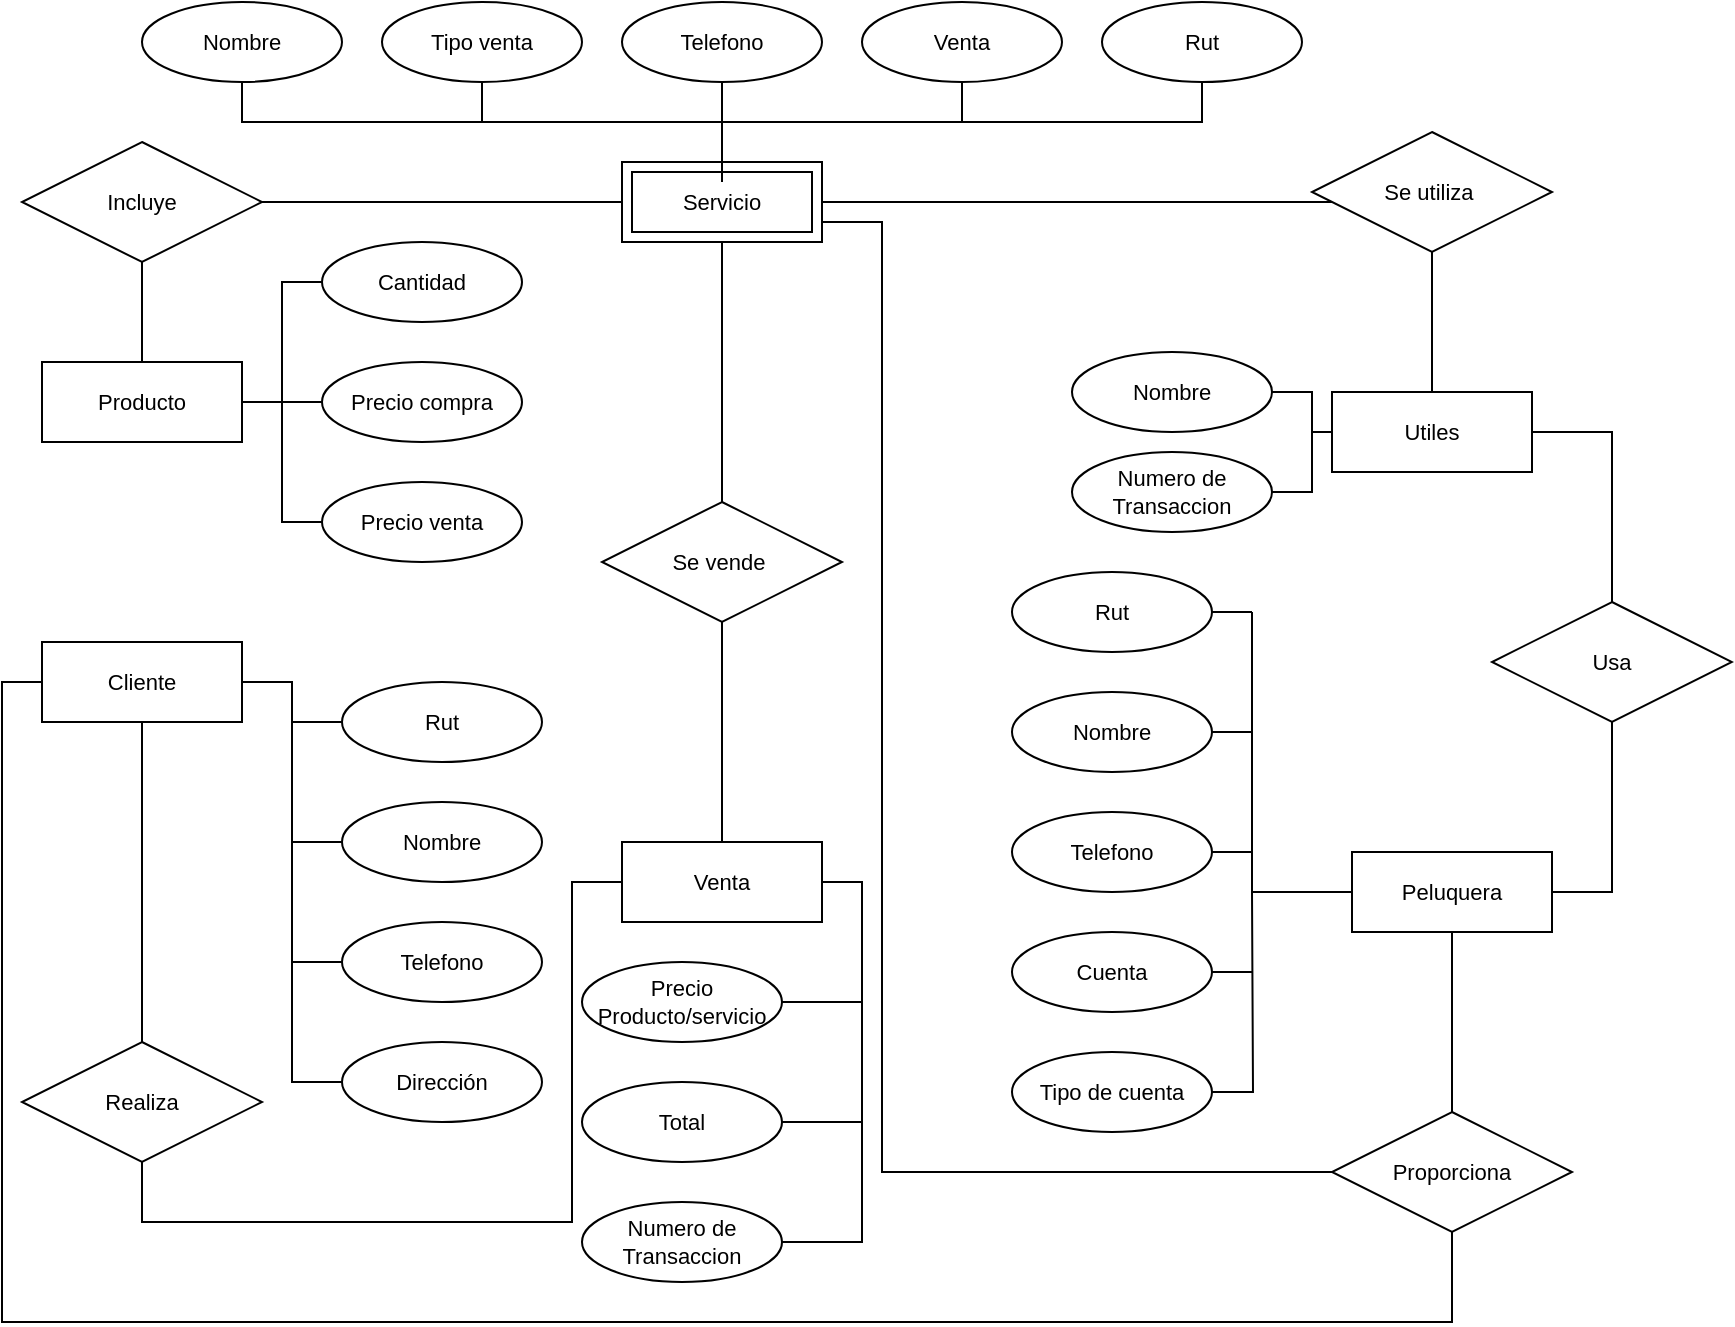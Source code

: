 <mxfile version="21.1.8" type="device">
  <diagram id="R2lEEEUBdFMjLlhIrx00" name="Page-1">
    <mxGraphModel dx="1195" dy="663" grid="1" gridSize="10" guides="1" tooltips="1" connect="1" arrows="1" fold="1" page="1" pageScale="1" pageWidth="850" pageHeight="1100" math="0" shadow="0" extFonts="Permanent Marker^https://fonts.googleapis.com/css?family=Permanent+Marker">
      <root>
        <mxCell id="0" />
        <mxCell id="1" parent="0" />
        <mxCell id="sVMPvfN2BgPOR3H-3-9w-22" value="Servicio&lt;br&gt;" style="whiteSpace=wrap;html=1;align=center;fontFamily=Helvetica;fontSize=11;fontColor=default;" parent="1" vertex="1">
          <mxGeometry x="325" y="110" width="100" height="40" as="geometry" />
        </mxCell>
        <mxCell id="sVMPvfN2BgPOR3H-3-9w-37" style="edgeStyle=orthogonalEdgeStyle;shape=connector;rounded=0;orthogonalLoop=1;jettySize=auto;html=1;exitX=0.5;exitY=0;exitDx=0;exitDy=0;entryX=0.5;entryY=1;entryDx=0;entryDy=0;labelBackgroundColor=default;strokeColor=default;fontFamily=Helvetica;fontSize=11;fontColor=default;endArrow=none;endFill=0;" parent="1" source="sVMPvfN2BgPOR3H-3-9w-23" target="sVMPvfN2BgPOR3H-3-9w-28" edge="1">
          <mxGeometry relative="1" as="geometry" />
        </mxCell>
        <mxCell id="sVMPvfN2BgPOR3H-3-9w-97" style="edgeStyle=orthogonalEdgeStyle;shape=connector;rounded=0;orthogonalLoop=1;jettySize=auto;html=1;exitX=1;exitY=0.5;exitDx=0;exitDy=0;labelBackgroundColor=default;strokeColor=default;fontFamily=Helvetica;fontSize=11;fontColor=default;endArrow=none;endFill=0;" parent="1" source="sVMPvfN2BgPOR3H-3-9w-23" edge="1">
          <mxGeometry relative="1" as="geometry">
            <mxPoint x="155" y="230" as="targetPoint" />
          </mxGeometry>
        </mxCell>
        <mxCell id="sVMPvfN2BgPOR3H-3-9w-23" value="Producto&lt;br&gt;" style="whiteSpace=wrap;html=1;align=center;fontFamily=Helvetica;fontSize=11;fontColor=default;" parent="1" vertex="1">
          <mxGeometry x="35" y="210" width="100" height="40" as="geometry" />
        </mxCell>
        <mxCell id="sVMPvfN2BgPOR3H-3-9w-44" style="edgeStyle=orthogonalEdgeStyle;shape=connector;rounded=0;orthogonalLoop=1;jettySize=auto;html=1;exitX=1;exitY=0.5;exitDx=0;exitDy=0;labelBackgroundColor=default;strokeColor=default;fontFamily=Helvetica;fontSize=11;fontColor=default;endArrow=none;endFill=0;entryX=0.5;entryY=0;entryDx=0;entryDy=0;" parent="1" source="sVMPvfN2BgPOR3H-3-9w-24" target="sVMPvfN2BgPOR3H-3-9w-30" edge="1">
          <mxGeometry relative="1" as="geometry">
            <mxPoint x="860" y="245" as="targetPoint" />
          </mxGeometry>
        </mxCell>
        <mxCell id="sVMPvfN2BgPOR3H-3-9w-93" style="edgeStyle=orthogonalEdgeStyle;shape=connector;rounded=0;orthogonalLoop=1;jettySize=auto;html=1;exitX=0;exitY=0.5;exitDx=0;exitDy=0;labelBackgroundColor=default;strokeColor=default;fontFamily=Helvetica;fontSize=11;fontColor=default;endArrow=none;endFill=0;" parent="1" source="sVMPvfN2BgPOR3H-3-9w-24" edge="1">
          <mxGeometry relative="1" as="geometry">
            <mxPoint x="670" y="245" as="targetPoint" />
          </mxGeometry>
        </mxCell>
        <mxCell id="sVMPvfN2BgPOR3H-3-9w-24" value="Utiles&lt;br&gt;" style="whiteSpace=wrap;html=1;align=center;fontFamily=Helvetica;fontSize=11;fontColor=default;" parent="1" vertex="1">
          <mxGeometry x="680" y="225" width="100" height="40" as="geometry" />
        </mxCell>
        <mxCell id="sVMPvfN2BgPOR3H-3-9w-41" style="edgeStyle=orthogonalEdgeStyle;shape=connector;rounded=0;orthogonalLoop=1;jettySize=auto;html=1;exitX=0;exitY=0.5;exitDx=0;exitDy=0;labelBackgroundColor=default;strokeColor=default;fontFamily=Helvetica;fontSize=11;fontColor=default;endArrow=none;endFill=0;entryX=0.5;entryY=1;entryDx=0;entryDy=0;" parent="1" source="sVMPvfN2BgPOR3H-3-9w-25" target="sVMPvfN2BgPOR3H-3-9w-33" edge="1">
          <mxGeometry relative="1" as="geometry">
            <mxPoint x="25" y="530" as="targetPoint" />
            <Array as="points">
              <mxPoint x="15" y="370" />
              <mxPoint x="15" y="690" />
              <mxPoint x="740" y="690" />
            </Array>
          </mxGeometry>
        </mxCell>
        <mxCell id="Sqv26Lqkv27anE32QpoD-17" style="edgeStyle=orthogonalEdgeStyle;shape=connector;rounded=0;orthogonalLoop=1;jettySize=auto;html=1;exitX=1;exitY=0.5;exitDx=0;exitDy=0;labelBackgroundColor=default;strokeColor=default;fontFamily=Helvetica;fontSize=11;fontColor=default;endArrow=none;endFill=0;entryX=0;entryY=0.5;entryDx=0;entryDy=0;" edge="1" parent="1" source="sVMPvfN2BgPOR3H-3-9w-25" target="Sqv26Lqkv27anE32QpoD-15">
          <mxGeometry relative="1" as="geometry">
            <mxPoint x="160" y="370.333" as="targetPoint" />
          </mxGeometry>
        </mxCell>
        <mxCell id="sVMPvfN2BgPOR3H-3-9w-25" value="Cliente&lt;br&gt;" style="whiteSpace=wrap;html=1;align=center;fontFamily=Helvetica;fontSize=11;fontColor=default;" parent="1" vertex="1">
          <mxGeometry x="35" y="350" width="100" height="40" as="geometry" />
        </mxCell>
        <mxCell id="sVMPvfN2BgPOR3H-3-9w-45" style="edgeStyle=orthogonalEdgeStyle;shape=connector;rounded=0;orthogonalLoop=1;jettySize=auto;html=1;exitX=1;exitY=0.5;exitDx=0;exitDy=0;entryX=0.5;entryY=1;entryDx=0;entryDy=0;labelBackgroundColor=default;strokeColor=default;fontFamily=Helvetica;fontSize=11;fontColor=default;endArrow=none;endFill=0;" parent="1" source="sVMPvfN2BgPOR3H-3-9w-26" target="sVMPvfN2BgPOR3H-3-9w-30" edge="1">
          <mxGeometry relative="1" as="geometry" />
        </mxCell>
        <mxCell id="Sqv26Lqkv27anE32QpoD-6" style="edgeStyle=orthogonalEdgeStyle;rounded=0;orthogonalLoop=1;jettySize=auto;html=1;exitX=0;exitY=0.5;exitDx=0;exitDy=0;endArrow=none;endFill=0;" edge="1" parent="1" source="sVMPvfN2BgPOR3H-3-9w-26">
          <mxGeometry relative="1" as="geometry">
            <mxPoint x="640" y="335" as="targetPoint" />
            <Array as="points">
              <mxPoint x="640" y="475" />
            </Array>
          </mxGeometry>
        </mxCell>
        <mxCell id="sVMPvfN2BgPOR3H-3-9w-26" value="Peluquera&lt;br&gt;" style="whiteSpace=wrap;html=1;align=center;fontFamily=Helvetica;fontSize=11;fontColor=default;" parent="1" vertex="1">
          <mxGeometry x="690" y="455" width="100" height="40" as="geometry" />
        </mxCell>
        <mxCell id="sVMPvfN2BgPOR3H-3-9w-40" style="edgeStyle=orthogonalEdgeStyle;shape=connector;rounded=0;orthogonalLoop=1;jettySize=auto;html=1;exitX=0.5;exitY=0;exitDx=0;exitDy=0;entryX=0.5;entryY=1;entryDx=0;entryDy=0;labelBackgroundColor=default;strokeColor=default;fontFamily=Helvetica;fontSize=11;fontColor=default;endArrow=none;endFill=0;" parent="1" source="sVMPvfN2BgPOR3H-3-9w-27" target="sVMPvfN2BgPOR3H-3-9w-31" edge="1">
          <mxGeometry relative="1" as="geometry" />
        </mxCell>
        <mxCell id="sVMPvfN2BgPOR3H-3-9w-73" style="edgeStyle=orthogonalEdgeStyle;shape=connector;rounded=0;orthogonalLoop=1;jettySize=auto;html=1;exitX=1;exitY=0.5;exitDx=0;exitDy=0;labelBackgroundColor=default;strokeColor=default;fontFamily=Helvetica;fontSize=11;fontColor=default;endArrow=none;endFill=0;entryX=1;entryY=0.5;entryDx=0;entryDy=0;" parent="1" source="sVMPvfN2BgPOR3H-3-9w-27" target="sVMPvfN2BgPOR3H-3-9w-71" edge="1">
          <mxGeometry relative="1" as="geometry">
            <mxPoint x="465" y="650" as="targetPoint" />
          </mxGeometry>
        </mxCell>
        <mxCell id="sVMPvfN2BgPOR3H-3-9w-27" value="Venta&lt;br&gt;" style="whiteSpace=wrap;html=1;align=center;fontFamily=Helvetica;fontSize=11;fontColor=default;" parent="1" vertex="1">
          <mxGeometry x="325" y="450" width="100" height="40" as="geometry" />
        </mxCell>
        <mxCell id="sVMPvfN2BgPOR3H-3-9w-36" style="edgeStyle=orthogonalEdgeStyle;shape=connector;rounded=0;orthogonalLoop=1;jettySize=auto;html=1;exitX=1;exitY=0.5;exitDx=0;exitDy=0;entryX=0;entryY=0.5;entryDx=0;entryDy=0;labelBackgroundColor=default;strokeColor=default;fontFamily=Helvetica;fontSize=11;fontColor=default;endArrow=none;endFill=0;" parent="1" source="sVMPvfN2BgPOR3H-3-9w-28" target="sVMPvfN2BgPOR3H-3-9w-22" edge="1">
          <mxGeometry relative="1" as="geometry">
            <Array as="points">
              <mxPoint x="325" y="130" />
            </Array>
          </mxGeometry>
        </mxCell>
        <mxCell id="sVMPvfN2BgPOR3H-3-9w-28" value="Incluye" style="shape=rhombus;perimeter=rhombusPerimeter;whiteSpace=wrap;html=1;align=center;fontFamily=Helvetica;fontSize=11;fontColor=default;" parent="1" vertex="1">
          <mxGeometry x="25" y="100" width="120" height="60" as="geometry" />
        </mxCell>
        <mxCell id="sVMPvfN2BgPOR3H-3-9w-35" style="edgeStyle=orthogonalEdgeStyle;shape=connector;rounded=0;orthogonalLoop=1;jettySize=auto;html=1;exitX=0;exitY=0.5;exitDx=0;exitDy=0;entryX=1;entryY=0.5;entryDx=0;entryDy=0;labelBackgroundColor=default;strokeColor=default;fontFamily=Helvetica;fontSize=11;fontColor=default;endArrow=none;endFill=0;" parent="1" source="sVMPvfN2BgPOR3H-3-9w-29" target="sVMPvfN2BgPOR3H-3-9w-22" edge="1">
          <mxGeometry relative="1" as="geometry">
            <Array as="points">
              <mxPoint x="710" y="130" />
            </Array>
          </mxGeometry>
        </mxCell>
        <mxCell id="sVMPvfN2BgPOR3H-3-9w-43" style="edgeStyle=orthogonalEdgeStyle;shape=connector;rounded=0;orthogonalLoop=1;jettySize=auto;html=1;exitX=0.5;exitY=1;exitDx=0;exitDy=0;entryX=0.5;entryY=0;entryDx=0;entryDy=0;labelBackgroundColor=default;strokeColor=default;fontFamily=Helvetica;fontSize=11;fontColor=default;endArrow=none;endFill=0;" parent="1" source="sVMPvfN2BgPOR3H-3-9w-29" target="sVMPvfN2BgPOR3H-3-9w-24" edge="1">
          <mxGeometry relative="1" as="geometry" />
        </mxCell>
        <mxCell id="sVMPvfN2BgPOR3H-3-9w-29" value="Se utiliza&amp;nbsp;" style="shape=rhombus;perimeter=rhombusPerimeter;whiteSpace=wrap;html=1;align=center;fontFamily=Helvetica;fontSize=11;fontColor=default;" parent="1" vertex="1">
          <mxGeometry x="670" y="95" width="120" height="60" as="geometry" />
        </mxCell>
        <mxCell id="sVMPvfN2BgPOR3H-3-9w-30" value="Usa" style="shape=rhombus;perimeter=rhombusPerimeter;whiteSpace=wrap;html=1;align=center;fontFamily=Helvetica;fontSize=11;fontColor=default;" parent="1" vertex="1">
          <mxGeometry x="760" y="330" width="120" height="60" as="geometry" />
        </mxCell>
        <mxCell id="sVMPvfN2BgPOR3H-3-9w-34" style="edgeStyle=orthogonalEdgeStyle;shape=connector;rounded=0;orthogonalLoop=1;jettySize=auto;html=1;exitX=0.5;exitY=0;exitDx=0;exitDy=0;entryX=0.5;entryY=1;entryDx=0;entryDy=0;labelBackgroundColor=default;strokeColor=default;fontFamily=Helvetica;fontSize=11;fontColor=default;endArrow=none;endFill=0;" parent="1" source="sVMPvfN2BgPOR3H-3-9w-31" target="sVMPvfN2BgPOR3H-3-9w-22" edge="1">
          <mxGeometry relative="1" as="geometry" />
        </mxCell>
        <mxCell id="sVMPvfN2BgPOR3H-3-9w-31" value="Se vende&amp;nbsp;" style="shape=rhombus;perimeter=rhombusPerimeter;whiteSpace=wrap;html=1;align=center;fontFamily=Helvetica;fontSize=11;fontColor=default;" parent="1" vertex="1">
          <mxGeometry x="315" y="280" width="120" height="60" as="geometry" />
        </mxCell>
        <mxCell id="sVMPvfN2BgPOR3H-3-9w-39" style="edgeStyle=orthogonalEdgeStyle;shape=connector;rounded=0;orthogonalLoop=1;jettySize=auto;html=1;exitX=0.5;exitY=1;exitDx=0;exitDy=0;entryX=0;entryY=0.5;entryDx=0;entryDy=0;labelBackgroundColor=default;strokeColor=default;fontFamily=Helvetica;fontSize=11;fontColor=default;endArrow=none;endFill=0;" parent="1" source="sVMPvfN2BgPOR3H-3-9w-32" target="sVMPvfN2BgPOR3H-3-9w-27" edge="1">
          <mxGeometry relative="1" as="geometry">
            <Array as="points">
              <mxPoint x="85" y="640" />
              <mxPoint x="300" y="640" />
              <mxPoint x="300" y="470" />
            </Array>
          </mxGeometry>
        </mxCell>
        <mxCell id="sVMPvfN2BgPOR3H-3-9w-49" style="edgeStyle=orthogonalEdgeStyle;shape=connector;rounded=0;orthogonalLoop=1;jettySize=auto;html=1;exitX=0.5;exitY=0;exitDx=0;exitDy=0;entryX=0.5;entryY=1;entryDx=0;entryDy=0;labelBackgroundColor=default;strokeColor=default;fontFamily=Helvetica;fontSize=11;fontColor=default;endArrow=none;endFill=0;" parent="1" source="sVMPvfN2BgPOR3H-3-9w-32" target="sVMPvfN2BgPOR3H-3-9w-25" edge="1">
          <mxGeometry relative="1" as="geometry" />
        </mxCell>
        <mxCell id="Sqv26Lqkv27anE32QpoD-16" style="edgeStyle=orthogonalEdgeStyle;shape=connector;rounded=0;orthogonalLoop=1;jettySize=auto;html=1;exitX=0.5;exitY=1;exitDx=0;exitDy=0;labelBackgroundColor=default;strokeColor=default;fontFamily=Helvetica;fontSize=11;fontColor=default;endArrow=none;endFill=0;" edge="1" parent="1" source="sVMPvfN2BgPOR3H-3-9w-32">
          <mxGeometry relative="1" as="geometry">
            <mxPoint x="85" y="640" as="targetPoint" />
          </mxGeometry>
        </mxCell>
        <mxCell id="sVMPvfN2BgPOR3H-3-9w-32" value="Realiza" style="shape=rhombus;perimeter=rhombusPerimeter;whiteSpace=wrap;html=1;align=center;fontFamily=Helvetica;fontSize=11;fontColor=default;" parent="1" vertex="1">
          <mxGeometry x="25" y="550" width="120" height="60" as="geometry" />
        </mxCell>
        <mxCell id="sVMPvfN2BgPOR3H-3-9w-48" style="edgeStyle=orthogonalEdgeStyle;shape=connector;rounded=0;orthogonalLoop=1;jettySize=auto;html=1;exitX=0.5;exitY=0;exitDx=0;exitDy=0;entryX=0.5;entryY=1;entryDx=0;entryDy=0;labelBackgroundColor=default;strokeColor=default;fontFamily=Helvetica;fontSize=11;fontColor=default;endArrow=none;endFill=0;" parent="1" source="sVMPvfN2BgPOR3H-3-9w-33" target="sVMPvfN2BgPOR3H-3-9w-26" edge="1">
          <mxGeometry relative="1" as="geometry" />
        </mxCell>
        <mxCell id="sVMPvfN2BgPOR3H-3-9w-33" value="Proporciona" style="shape=rhombus;perimeter=rhombusPerimeter;whiteSpace=wrap;html=1;align=center;fontFamily=Helvetica;fontSize=11;fontColor=default;" parent="1" vertex="1">
          <mxGeometry x="680" y="585" width="120" height="60" as="geometry" />
        </mxCell>
        <mxCell id="sVMPvfN2BgPOR3H-3-9w-62" style="edgeStyle=orthogonalEdgeStyle;shape=connector;rounded=0;orthogonalLoop=1;jettySize=auto;html=1;exitX=0.5;exitY=0;exitDx=0;exitDy=0;labelBackgroundColor=default;strokeColor=default;fontFamily=Helvetica;fontSize=11;fontColor=default;endArrow=none;endFill=0;" parent="1" source="sVMPvfN2BgPOR3H-3-9w-50" edge="1">
          <mxGeometry relative="1" as="geometry">
            <mxPoint x="375" y="90" as="targetPoint" />
          </mxGeometry>
        </mxCell>
        <mxCell id="sVMPvfN2BgPOR3H-3-9w-101" style="edgeStyle=orthogonalEdgeStyle;shape=connector;rounded=0;orthogonalLoop=1;jettySize=auto;html=1;exitX=1;exitY=0.75;exitDx=0;exitDy=0;entryX=0;entryY=0.5;entryDx=0;entryDy=0;labelBackgroundColor=default;strokeColor=default;fontFamily=Helvetica;fontSize=11;fontColor=default;endArrow=none;endFill=0;" parent="1" source="sVMPvfN2BgPOR3H-3-9w-50" target="sVMPvfN2BgPOR3H-3-9w-33" edge="1">
          <mxGeometry relative="1" as="geometry">
            <Array as="points">
              <mxPoint x="455" y="140" />
              <mxPoint x="455" y="615" />
            </Array>
          </mxGeometry>
        </mxCell>
        <mxCell id="sVMPvfN2BgPOR3H-3-9w-50" value="Servicio&lt;br&gt;" style="shape=ext;margin=3;double=1;whiteSpace=wrap;html=1;align=center;fontFamily=Helvetica;fontSize=11;fontColor=default;" parent="1" vertex="1">
          <mxGeometry x="325" y="110" width="100" height="40" as="geometry" />
        </mxCell>
        <mxCell id="sVMPvfN2BgPOR3H-3-9w-68" style="edgeStyle=orthogonalEdgeStyle;shape=connector;rounded=0;orthogonalLoop=1;jettySize=auto;html=1;exitX=0.5;exitY=1;exitDx=0;exitDy=0;labelBackgroundColor=default;strokeColor=default;fontFamily=Helvetica;fontSize=11;fontColor=default;endArrow=none;endFill=0;" parent="1" source="sVMPvfN2BgPOR3H-3-9w-52" edge="1">
          <mxGeometry relative="1" as="geometry">
            <mxPoint x="495" y="90" as="targetPoint" />
          </mxGeometry>
        </mxCell>
        <mxCell id="sVMPvfN2BgPOR3H-3-9w-52" value="Venta" style="ellipse;whiteSpace=wrap;html=1;align=center;fontFamily=Helvetica;fontSize=11;fontColor=default;" parent="1" vertex="1">
          <mxGeometry x="445" y="30" width="100" height="40" as="geometry" />
        </mxCell>
        <mxCell id="sVMPvfN2BgPOR3H-3-9w-67" style="edgeStyle=orthogonalEdgeStyle;shape=connector;rounded=0;orthogonalLoop=1;jettySize=auto;html=1;exitX=0.5;exitY=1;exitDx=0;exitDy=0;labelBackgroundColor=default;strokeColor=default;fontFamily=Helvetica;fontSize=11;fontColor=default;endArrow=none;endFill=0;" parent="1" source="sVMPvfN2BgPOR3H-3-9w-53" edge="1">
          <mxGeometry relative="1" as="geometry">
            <mxPoint x="375" y="90" as="targetPoint" />
          </mxGeometry>
        </mxCell>
        <mxCell id="sVMPvfN2BgPOR3H-3-9w-53" value="Telefono" style="ellipse;whiteSpace=wrap;html=1;align=center;fontFamily=Helvetica;fontSize=11;fontColor=default;" parent="1" vertex="1">
          <mxGeometry x="325" y="30" width="100" height="40" as="geometry" />
        </mxCell>
        <mxCell id="sVMPvfN2BgPOR3H-3-9w-64" style="edgeStyle=orthogonalEdgeStyle;shape=connector;rounded=0;orthogonalLoop=1;jettySize=auto;html=1;exitX=0.5;exitY=1;exitDx=0;exitDy=0;labelBackgroundColor=default;strokeColor=default;fontFamily=Helvetica;fontSize=11;fontColor=default;endArrow=none;endFill=0;" parent="1" source="sVMPvfN2BgPOR3H-3-9w-54" edge="1">
          <mxGeometry relative="1" as="geometry">
            <mxPoint x="375" y="120" as="targetPoint" />
            <Array as="points">
              <mxPoint x="135" y="90" />
              <mxPoint x="375" y="90" />
            </Array>
          </mxGeometry>
        </mxCell>
        <mxCell id="sVMPvfN2BgPOR3H-3-9w-54" value="Nombre" style="ellipse;whiteSpace=wrap;html=1;align=center;fontFamily=Helvetica;fontSize=11;fontColor=default;" parent="1" vertex="1">
          <mxGeometry x="85" y="30" width="100" height="40" as="geometry" />
        </mxCell>
        <mxCell id="sVMPvfN2BgPOR3H-3-9w-65" style="edgeStyle=orthogonalEdgeStyle;shape=connector;rounded=0;orthogonalLoop=1;jettySize=auto;html=1;exitX=0.5;exitY=1;exitDx=0;exitDy=0;labelBackgroundColor=default;strokeColor=default;fontFamily=Helvetica;fontSize=11;fontColor=default;endArrow=none;endFill=0;" parent="1" source="sVMPvfN2BgPOR3H-3-9w-55" edge="1">
          <mxGeometry relative="1" as="geometry">
            <mxPoint x="375" y="100" as="targetPoint" />
            <Array as="points">
              <mxPoint x="615" y="90" />
              <mxPoint x="375" y="90" />
            </Array>
          </mxGeometry>
        </mxCell>
        <mxCell id="sVMPvfN2BgPOR3H-3-9w-55" value="Rut" style="ellipse;whiteSpace=wrap;html=1;align=center;fontFamily=Helvetica;fontSize=11;fontColor=default;" parent="1" vertex="1">
          <mxGeometry x="565" y="30" width="100" height="40" as="geometry" />
        </mxCell>
        <mxCell id="sVMPvfN2BgPOR3H-3-9w-66" style="edgeStyle=orthogonalEdgeStyle;shape=connector;rounded=0;orthogonalLoop=1;jettySize=auto;html=1;exitX=0.5;exitY=1;exitDx=0;exitDy=0;labelBackgroundColor=default;strokeColor=default;fontFamily=Helvetica;fontSize=11;fontColor=default;endArrow=none;endFill=0;" parent="1" source="sVMPvfN2BgPOR3H-3-9w-60" edge="1">
          <mxGeometry relative="1" as="geometry">
            <mxPoint x="255" y="90" as="targetPoint" />
          </mxGeometry>
        </mxCell>
        <mxCell id="sVMPvfN2BgPOR3H-3-9w-60" value="Tipo venta&lt;br&gt;" style="ellipse;whiteSpace=wrap;html=1;align=center;fontFamily=Helvetica;fontSize=11;fontColor=default;" parent="1" vertex="1">
          <mxGeometry x="205" y="30" width="100" height="40" as="geometry" />
        </mxCell>
        <mxCell id="sVMPvfN2BgPOR3H-3-9w-78" style="edgeStyle=orthogonalEdgeStyle;shape=connector;rounded=0;orthogonalLoop=1;jettySize=auto;html=1;exitX=1;exitY=0.5;exitDx=0;exitDy=0;labelBackgroundColor=default;strokeColor=default;fontFamily=Helvetica;fontSize=11;fontColor=default;endArrow=none;endFill=0;" parent="1" source="sVMPvfN2BgPOR3H-3-9w-69" edge="1">
          <mxGeometry relative="1" as="geometry">
            <mxPoint x="445" y="530" as="targetPoint" />
          </mxGeometry>
        </mxCell>
        <mxCell id="sVMPvfN2BgPOR3H-3-9w-69" value="Precio Producto/servicio" style="ellipse;whiteSpace=wrap;html=1;align=center;fontFamily=Helvetica;fontSize=11;fontColor=default;" parent="1" vertex="1">
          <mxGeometry x="305" y="510" width="100" height="40" as="geometry" />
        </mxCell>
        <mxCell id="sVMPvfN2BgPOR3H-3-9w-77" style="edgeStyle=orthogonalEdgeStyle;shape=connector;rounded=0;orthogonalLoop=1;jettySize=auto;html=1;exitX=1;exitY=0.5;exitDx=0;exitDy=0;labelBackgroundColor=default;strokeColor=default;fontFamily=Helvetica;fontSize=11;fontColor=default;endArrow=none;endFill=0;" parent="1" source="sVMPvfN2BgPOR3H-3-9w-70" edge="1">
          <mxGeometry relative="1" as="geometry">
            <mxPoint x="445" y="590" as="targetPoint" />
          </mxGeometry>
        </mxCell>
        <mxCell id="sVMPvfN2BgPOR3H-3-9w-70" value="Total" style="ellipse;whiteSpace=wrap;html=1;align=center;fontFamily=Helvetica;fontSize=11;fontColor=default;" parent="1" vertex="1">
          <mxGeometry x="305" y="570" width="100" height="40" as="geometry" />
        </mxCell>
        <mxCell id="sVMPvfN2BgPOR3H-3-9w-71" value="Numero de&lt;br&gt;Transaccion&lt;br&gt;" style="ellipse;whiteSpace=wrap;html=1;align=center;fontFamily=Helvetica;fontSize=11;fontColor=default;" parent="1" vertex="1">
          <mxGeometry x="305" y="630" width="100" height="40" as="geometry" />
        </mxCell>
        <mxCell id="sVMPvfN2BgPOR3H-3-9w-91" style="edgeStyle=orthogonalEdgeStyle;shape=connector;rounded=0;orthogonalLoop=1;jettySize=auto;html=1;exitX=1;exitY=0.5;exitDx=0;exitDy=0;labelBackgroundColor=default;strokeColor=default;fontFamily=Helvetica;fontSize=11;fontColor=default;endArrow=none;endFill=0;" parent="1" source="sVMPvfN2BgPOR3H-3-9w-86" edge="1">
          <mxGeometry relative="1" as="geometry">
            <mxPoint x="670" y="245" as="targetPoint" />
          </mxGeometry>
        </mxCell>
        <mxCell id="sVMPvfN2BgPOR3H-3-9w-86" value="Nombre" style="ellipse;whiteSpace=wrap;html=1;align=center;fontFamily=Helvetica;fontSize=11;fontColor=default;" parent="1" vertex="1">
          <mxGeometry x="550" y="205" width="100" height="40" as="geometry" />
        </mxCell>
        <mxCell id="sVMPvfN2BgPOR3H-3-9w-92" style="edgeStyle=orthogonalEdgeStyle;shape=connector;rounded=0;orthogonalLoop=1;jettySize=auto;html=1;exitX=1;exitY=0.5;exitDx=0;exitDy=0;labelBackgroundColor=default;strokeColor=default;fontFamily=Helvetica;fontSize=11;fontColor=default;endArrow=none;endFill=0;" parent="1" source="sVMPvfN2BgPOR3H-3-9w-89" edge="1">
          <mxGeometry relative="1" as="geometry">
            <mxPoint x="670" y="245" as="targetPoint" />
          </mxGeometry>
        </mxCell>
        <mxCell id="sVMPvfN2BgPOR3H-3-9w-89" value="Numero de&lt;br&gt;Transaccion&lt;br&gt;" style="ellipse;whiteSpace=wrap;html=1;align=center;fontFamily=Helvetica;fontSize=11;fontColor=default;" parent="1" vertex="1">
          <mxGeometry x="550" y="255" width="100" height="40" as="geometry" />
        </mxCell>
        <mxCell id="sVMPvfN2BgPOR3H-3-9w-98" style="edgeStyle=orthogonalEdgeStyle;shape=connector;rounded=0;orthogonalLoop=1;jettySize=auto;html=1;exitX=0;exitY=0.5;exitDx=0;exitDy=0;labelBackgroundColor=default;strokeColor=default;fontFamily=Helvetica;fontSize=11;fontColor=default;endArrow=none;endFill=0;" parent="1" source="sVMPvfN2BgPOR3H-3-9w-94" edge="1">
          <mxGeometry relative="1" as="geometry">
            <mxPoint x="155" y="230" as="targetPoint" />
          </mxGeometry>
        </mxCell>
        <mxCell id="sVMPvfN2BgPOR3H-3-9w-94" value="Cantidad" style="ellipse;whiteSpace=wrap;html=1;align=center;fontFamily=Helvetica;fontSize=11;fontColor=default;" parent="1" vertex="1">
          <mxGeometry x="175" y="150" width="100" height="40" as="geometry" />
        </mxCell>
        <mxCell id="sVMPvfN2BgPOR3H-3-9w-100" style="edgeStyle=orthogonalEdgeStyle;shape=connector;rounded=0;orthogonalLoop=1;jettySize=auto;html=1;exitX=0;exitY=0.5;exitDx=0;exitDy=0;labelBackgroundColor=default;strokeColor=default;fontFamily=Helvetica;fontSize=11;fontColor=default;endArrow=none;endFill=0;" parent="1" source="sVMPvfN2BgPOR3H-3-9w-95" edge="1">
          <mxGeometry relative="1" as="geometry">
            <mxPoint x="155" y="230" as="targetPoint" />
          </mxGeometry>
        </mxCell>
        <mxCell id="sVMPvfN2BgPOR3H-3-9w-95" value="Precio compra" style="ellipse;whiteSpace=wrap;html=1;align=center;fontFamily=Helvetica;fontSize=11;fontColor=default;" parent="1" vertex="1">
          <mxGeometry x="175" y="210" width="100" height="40" as="geometry" />
        </mxCell>
        <mxCell id="sVMPvfN2BgPOR3H-3-9w-99" style="edgeStyle=orthogonalEdgeStyle;shape=connector;rounded=0;orthogonalLoop=1;jettySize=auto;html=1;exitX=0;exitY=0.5;exitDx=0;exitDy=0;labelBackgroundColor=default;strokeColor=default;fontFamily=Helvetica;fontSize=11;fontColor=default;endArrow=none;endFill=0;" parent="1" source="sVMPvfN2BgPOR3H-3-9w-96" edge="1">
          <mxGeometry relative="1" as="geometry">
            <mxPoint x="155" y="230" as="targetPoint" />
          </mxGeometry>
        </mxCell>
        <mxCell id="sVMPvfN2BgPOR3H-3-9w-96" value="Precio venta" style="ellipse;whiteSpace=wrap;html=1;align=center;fontFamily=Helvetica;fontSize=11;fontColor=default;" parent="1" vertex="1">
          <mxGeometry x="175" y="270" width="100" height="40" as="geometry" />
        </mxCell>
        <mxCell id="Sqv26Lqkv27anE32QpoD-8" style="edgeStyle=orthogonalEdgeStyle;shape=connector;rounded=0;orthogonalLoop=1;jettySize=auto;html=1;exitX=1;exitY=0.5;exitDx=0;exitDy=0;labelBackgroundColor=default;strokeColor=default;fontFamily=Helvetica;fontSize=11;fontColor=default;endArrow=none;endFill=0;" edge="1" parent="1" source="Sqv26Lqkv27anE32QpoD-1">
          <mxGeometry relative="1" as="geometry">
            <mxPoint x="640" y="335.333" as="targetPoint" />
          </mxGeometry>
        </mxCell>
        <mxCell id="Sqv26Lqkv27anE32QpoD-1" value="Rut" style="ellipse;whiteSpace=wrap;html=1;align=center;fontFamily=Helvetica;fontSize=11;fontColor=default;" vertex="1" parent="1">
          <mxGeometry x="520" y="315" width="100" height="40" as="geometry" />
        </mxCell>
        <mxCell id="Sqv26Lqkv27anE32QpoD-9" style="edgeStyle=orthogonalEdgeStyle;shape=connector;rounded=0;orthogonalLoop=1;jettySize=auto;html=1;exitX=1;exitY=0.5;exitDx=0;exitDy=0;labelBackgroundColor=default;strokeColor=default;fontFamily=Helvetica;fontSize=11;fontColor=default;endArrow=none;endFill=0;" edge="1" parent="1" source="Sqv26Lqkv27anE32QpoD-2">
          <mxGeometry relative="1" as="geometry">
            <mxPoint x="640" y="395.333" as="targetPoint" />
          </mxGeometry>
        </mxCell>
        <mxCell id="Sqv26Lqkv27anE32QpoD-2" value="Nombre" style="ellipse;whiteSpace=wrap;html=1;align=center;fontFamily=Helvetica;fontSize=11;fontColor=default;" vertex="1" parent="1">
          <mxGeometry x="520" y="375" width="100" height="40" as="geometry" />
        </mxCell>
        <mxCell id="Sqv26Lqkv27anE32QpoD-10" style="edgeStyle=orthogonalEdgeStyle;shape=connector;rounded=0;orthogonalLoop=1;jettySize=auto;html=1;exitX=1;exitY=0.5;exitDx=0;exitDy=0;labelBackgroundColor=default;strokeColor=default;fontFamily=Helvetica;fontSize=11;fontColor=default;endArrow=none;endFill=0;" edge="1" parent="1" source="Sqv26Lqkv27anE32QpoD-3">
          <mxGeometry relative="1" as="geometry">
            <mxPoint x="640" y="455.333" as="targetPoint" />
          </mxGeometry>
        </mxCell>
        <mxCell id="Sqv26Lqkv27anE32QpoD-3" value="Telefono" style="ellipse;whiteSpace=wrap;html=1;align=center;fontFamily=Helvetica;fontSize=11;fontColor=default;" vertex="1" parent="1">
          <mxGeometry x="520" y="435" width="100" height="40" as="geometry" />
        </mxCell>
        <mxCell id="Sqv26Lqkv27anE32QpoD-11" style="edgeStyle=orthogonalEdgeStyle;shape=connector;rounded=0;orthogonalLoop=1;jettySize=auto;html=1;exitX=1;exitY=0.5;exitDx=0;exitDy=0;labelBackgroundColor=default;strokeColor=default;fontFamily=Helvetica;fontSize=11;fontColor=default;endArrow=none;endFill=0;" edge="1" parent="1" source="Sqv26Lqkv27anE32QpoD-4">
          <mxGeometry relative="1" as="geometry">
            <mxPoint x="640" y="515.333" as="targetPoint" />
          </mxGeometry>
        </mxCell>
        <mxCell id="Sqv26Lqkv27anE32QpoD-4" value="Cuenta" style="ellipse;whiteSpace=wrap;html=1;align=center;fontFamily=Helvetica;fontSize=11;fontColor=default;" vertex="1" parent="1">
          <mxGeometry x="520" y="495" width="100" height="40" as="geometry" />
        </mxCell>
        <mxCell id="Sqv26Lqkv27anE32QpoD-7" style="edgeStyle=orthogonalEdgeStyle;shape=connector;rounded=0;orthogonalLoop=1;jettySize=auto;html=1;exitX=1;exitY=0.5;exitDx=0;exitDy=0;labelBackgroundColor=default;strokeColor=default;fontFamily=Helvetica;fontSize=11;fontColor=default;endArrow=none;endFill=0;" edge="1" parent="1" source="Sqv26Lqkv27anE32QpoD-5">
          <mxGeometry relative="1" as="geometry">
            <mxPoint x="640" y="475" as="targetPoint" />
          </mxGeometry>
        </mxCell>
        <mxCell id="Sqv26Lqkv27anE32QpoD-5" value="Tipo de cuenta" style="ellipse;whiteSpace=wrap;html=1;align=center;fontFamily=Helvetica;fontSize=11;fontColor=default;" vertex="1" parent="1">
          <mxGeometry x="520" y="555" width="100" height="40" as="geometry" />
        </mxCell>
        <mxCell id="Sqv26Lqkv27anE32QpoD-20" style="edgeStyle=orthogonalEdgeStyle;shape=connector;rounded=0;orthogonalLoop=1;jettySize=auto;html=1;exitX=0;exitY=0.5;exitDx=0;exitDy=0;labelBackgroundColor=default;strokeColor=default;fontFamily=Helvetica;fontSize=11;fontColor=default;endArrow=none;endFill=0;" edge="1" parent="1" source="Sqv26Lqkv27anE32QpoD-12">
          <mxGeometry relative="1" as="geometry">
            <mxPoint x="160" y="400" as="targetPoint" />
          </mxGeometry>
        </mxCell>
        <mxCell id="Sqv26Lqkv27anE32QpoD-12" value="Rut" style="ellipse;whiteSpace=wrap;html=1;align=center;fontFamily=Helvetica;fontSize=11;fontColor=default;" vertex="1" parent="1">
          <mxGeometry x="185" y="370" width="100" height="40" as="geometry" />
        </mxCell>
        <mxCell id="Sqv26Lqkv27anE32QpoD-19" style="edgeStyle=orthogonalEdgeStyle;shape=connector;rounded=0;orthogonalLoop=1;jettySize=auto;html=1;exitX=0;exitY=0.5;exitDx=0;exitDy=0;labelBackgroundColor=default;strokeColor=default;fontFamily=Helvetica;fontSize=11;fontColor=default;endArrow=none;endFill=0;" edge="1" parent="1" source="Sqv26Lqkv27anE32QpoD-13">
          <mxGeometry relative="1" as="geometry">
            <mxPoint x="160" y="450.333" as="targetPoint" />
          </mxGeometry>
        </mxCell>
        <mxCell id="Sqv26Lqkv27anE32QpoD-13" value="Nombre" style="ellipse;whiteSpace=wrap;html=1;align=center;fontFamily=Helvetica;fontSize=11;fontColor=default;" vertex="1" parent="1">
          <mxGeometry x="185" y="430" width="100" height="40" as="geometry" />
        </mxCell>
        <mxCell id="Sqv26Lqkv27anE32QpoD-18" style="edgeStyle=orthogonalEdgeStyle;shape=connector;rounded=0;orthogonalLoop=1;jettySize=auto;html=1;exitX=0;exitY=0.5;exitDx=0;exitDy=0;labelBackgroundColor=default;strokeColor=default;fontFamily=Helvetica;fontSize=11;fontColor=default;endArrow=none;endFill=0;" edge="1" parent="1" source="Sqv26Lqkv27anE32QpoD-14">
          <mxGeometry relative="1" as="geometry">
            <mxPoint x="160" y="510.333" as="targetPoint" />
          </mxGeometry>
        </mxCell>
        <mxCell id="Sqv26Lqkv27anE32QpoD-14" value="Telefono" style="ellipse;whiteSpace=wrap;html=1;align=center;fontFamily=Helvetica;fontSize=11;fontColor=default;" vertex="1" parent="1">
          <mxGeometry x="185" y="490" width="100" height="40" as="geometry" />
        </mxCell>
        <mxCell id="Sqv26Lqkv27anE32QpoD-15" value="Dirección" style="ellipse;whiteSpace=wrap;html=1;align=center;fontFamily=Helvetica;fontSize=11;fontColor=default;" vertex="1" parent="1">
          <mxGeometry x="185" y="550" width="100" height="40" as="geometry" />
        </mxCell>
      </root>
    </mxGraphModel>
  </diagram>
</mxfile>
